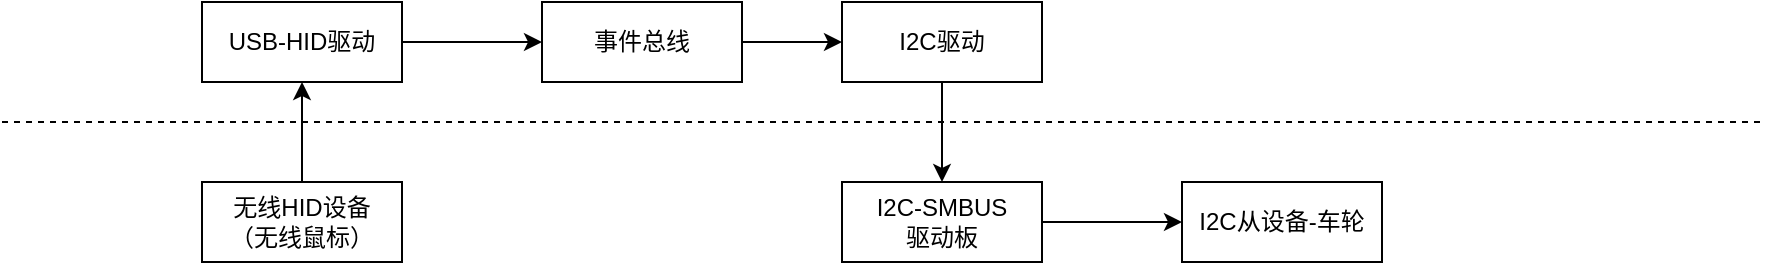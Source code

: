 <mxfile version="26.2.12">
  <diagram name="Page-1" id="bZyc8t36V2cBOL43YzVU">
    <mxGraphModel dx="1420" dy="786" grid="1" gridSize="10" guides="1" tooltips="1" connect="1" arrows="1" fold="1" page="1" pageScale="1" pageWidth="3300" pageHeight="4681" math="0" shadow="0">
      <root>
        <mxCell id="0" />
        <mxCell id="1" parent="0" />
        <mxCell id="ElkucRvx5EaO0qxAhqln-6" style="edgeStyle=orthogonalEdgeStyle;rounded=0;orthogonalLoop=1;jettySize=auto;html=1;exitX=1;exitY=0.5;exitDx=0;exitDy=0;entryX=0;entryY=0.5;entryDx=0;entryDy=0;" edge="1" parent="1" source="ElkucRvx5EaO0qxAhqln-1" target="ElkucRvx5EaO0qxAhqln-5">
          <mxGeometry relative="1" as="geometry" />
        </mxCell>
        <mxCell id="ElkucRvx5EaO0qxAhqln-1" value="USB-HID驱动" style="rounded=0;whiteSpace=wrap;html=1;" vertex="1" parent="1">
          <mxGeometry x="340" y="240" width="100" height="40" as="geometry" />
        </mxCell>
        <mxCell id="ElkucRvx5EaO0qxAhqln-2" value="" style="endArrow=none;dashed=1;html=1;rounded=0;" edge="1" parent="1">
          <mxGeometry width="50" height="50" relative="1" as="geometry">
            <mxPoint x="240" y="300" as="sourcePoint" />
            <mxPoint x="1120" y="300" as="targetPoint" />
          </mxGeometry>
        </mxCell>
        <mxCell id="ElkucRvx5EaO0qxAhqln-4" style="edgeStyle=orthogonalEdgeStyle;rounded=0;orthogonalLoop=1;jettySize=auto;html=1;exitX=0.5;exitY=0;exitDx=0;exitDy=0;entryX=0.5;entryY=1;entryDx=0;entryDy=0;" edge="1" parent="1" source="ElkucRvx5EaO0qxAhqln-3" target="ElkucRvx5EaO0qxAhqln-1">
          <mxGeometry relative="1" as="geometry" />
        </mxCell>
        <mxCell id="ElkucRvx5EaO0qxAhqln-3" value="无线HID设备&lt;div&gt;（无线鼠标）&lt;/div&gt;" style="rounded=0;whiteSpace=wrap;html=1;" vertex="1" parent="1">
          <mxGeometry x="340" y="330" width="100" height="40" as="geometry" />
        </mxCell>
        <mxCell id="ElkucRvx5EaO0qxAhqln-8" style="edgeStyle=orthogonalEdgeStyle;rounded=0;orthogonalLoop=1;jettySize=auto;html=1;exitX=1;exitY=0.5;exitDx=0;exitDy=0;entryX=0;entryY=0.5;entryDx=0;entryDy=0;" edge="1" parent="1" source="ElkucRvx5EaO0qxAhqln-5" target="ElkucRvx5EaO0qxAhqln-7">
          <mxGeometry relative="1" as="geometry" />
        </mxCell>
        <mxCell id="ElkucRvx5EaO0qxAhqln-5" value="事件总线" style="rounded=0;whiteSpace=wrap;html=1;" vertex="1" parent="1">
          <mxGeometry x="510" y="240" width="100" height="40" as="geometry" />
        </mxCell>
        <mxCell id="ElkucRvx5EaO0qxAhqln-10" style="edgeStyle=orthogonalEdgeStyle;rounded=0;orthogonalLoop=1;jettySize=auto;html=1;exitX=0.5;exitY=1;exitDx=0;exitDy=0;entryX=0.5;entryY=0;entryDx=0;entryDy=0;" edge="1" parent="1" source="ElkucRvx5EaO0qxAhqln-7" target="ElkucRvx5EaO0qxAhqln-9">
          <mxGeometry relative="1" as="geometry" />
        </mxCell>
        <mxCell id="ElkucRvx5EaO0qxAhqln-7" value="I2C驱动" style="rounded=0;whiteSpace=wrap;html=1;" vertex="1" parent="1">
          <mxGeometry x="660" y="240" width="100" height="40" as="geometry" />
        </mxCell>
        <mxCell id="ElkucRvx5EaO0qxAhqln-12" style="edgeStyle=orthogonalEdgeStyle;rounded=0;orthogonalLoop=1;jettySize=auto;html=1;exitX=1;exitY=0.5;exitDx=0;exitDy=0;" edge="1" parent="1" source="ElkucRvx5EaO0qxAhqln-9" target="ElkucRvx5EaO0qxAhqln-11">
          <mxGeometry relative="1" as="geometry" />
        </mxCell>
        <mxCell id="ElkucRvx5EaO0qxAhqln-9" value="I2C-&lt;span style=&quot;background-color: transparent; color: light-dark(rgb(0, 0, 0), rgb(255, 255, 255));&quot;&gt;SMBUS&lt;/span&gt;&lt;div&gt;&lt;span style=&quot;background-color: transparent; color: light-dark(rgb(0, 0, 0), rgb(255, 255, 255));&quot;&gt;驱动板&lt;/span&gt;&lt;/div&gt;" style="rounded=0;whiteSpace=wrap;html=1;" vertex="1" parent="1">
          <mxGeometry x="660" y="330" width="100" height="40" as="geometry" />
        </mxCell>
        <mxCell id="ElkucRvx5EaO0qxAhqln-11" value="I2C从设备-车轮" style="rounded=0;whiteSpace=wrap;html=1;" vertex="1" parent="1">
          <mxGeometry x="830" y="330" width="100" height="40" as="geometry" />
        </mxCell>
        <mxCell id="ElkucRvx5EaO0qxAhqln-13" value="" style="endArrow=none;dashed=1;html=1;rounded=0;" edge="1" parent="1">
          <mxGeometry width="50" height="50" relative="1" as="geometry">
            <mxPoint x="240" y="300" as="sourcePoint" />
            <mxPoint x="960" y="300" as="targetPoint" />
          </mxGeometry>
        </mxCell>
      </root>
    </mxGraphModel>
  </diagram>
</mxfile>
